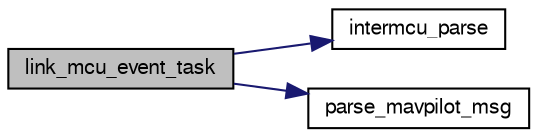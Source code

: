 digraph "link_mcu_event_task"
{
  edge [fontname="FreeSans",fontsize="10",labelfontname="FreeSans",labelfontsize="10"];
  node [fontname="FreeSans",fontsize="10",shape=record];
  rankdir="LR";
  Node1 [label="link_mcu_event_task",height=0.2,width=0.4,color="black", fillcolor="grey75", style="filled", fontcolor="black"];
  Node1 -> Node2 [color="midnightblue",fontsize="10",style="solid",fontname="FreeSans"];
  Node2 [label="intermcu_parse",height=0.2,width=0.4,color="black", fillcolor="white", style="filled",URL="$link__mcu__usart_8c.html#a59e225c41b5535caabbc56b987632f66"];
  Node1 -> Node3 [color="midnightblue",fontsize="10",style="solid",fontname="FreeSans"];
  Node3 [label="parse_mavpilot_msg",height=0.2,width=0.4,color="black", fillcolor="white", style="filled",URL="$link__mcu__usart_8c.html#a2b355a8fc38c486f81dd7de7b144fe64"];
}
